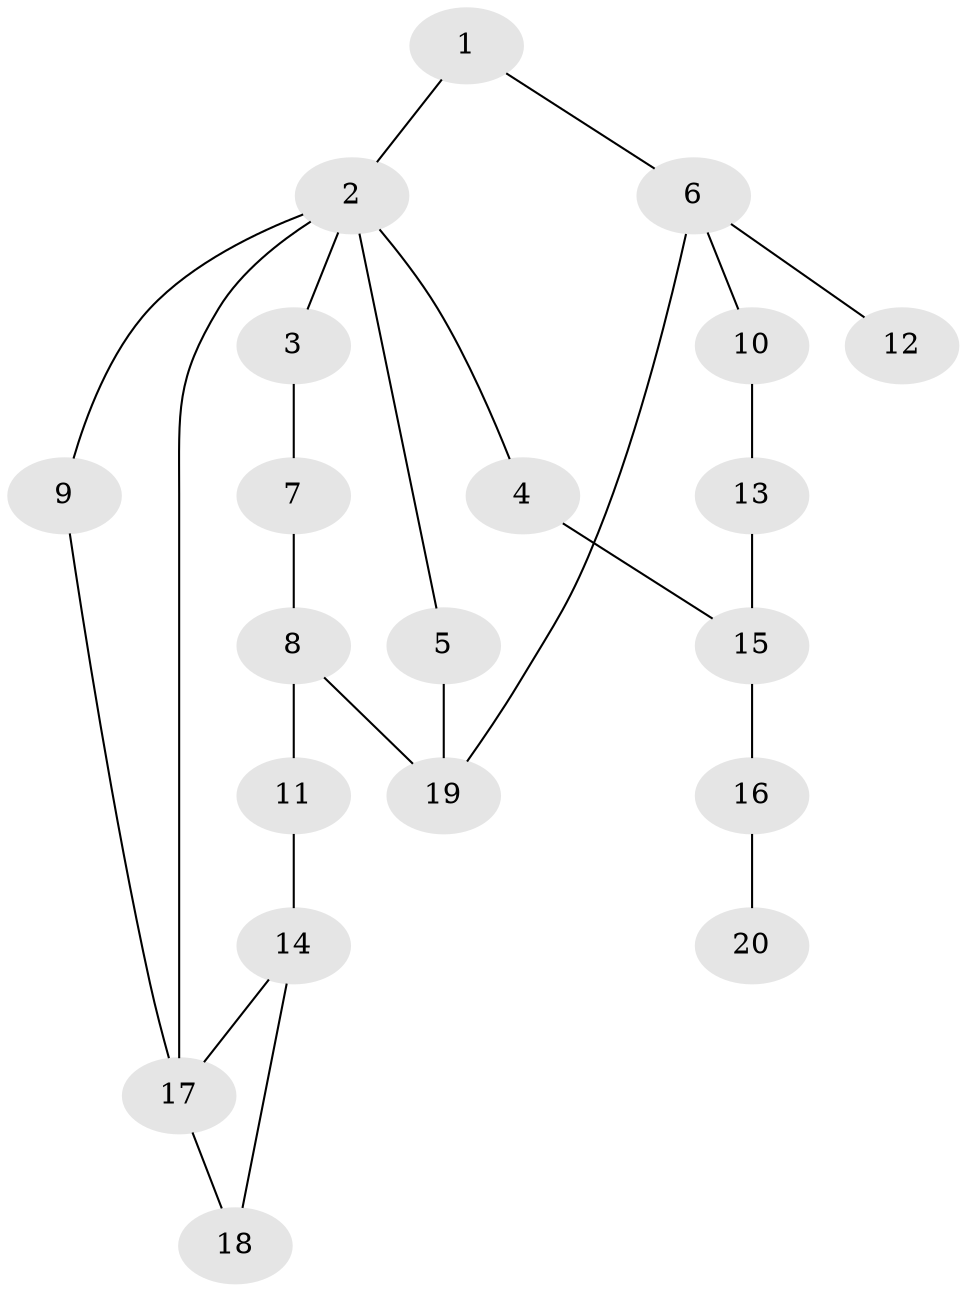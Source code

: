// Generated by graph-tools (version 1.1) at 2025/46/02/15/25 05:46:28]
// undirected, 20 vertices, 25 edges
graph export_dot {
graph [start="1"]
  node [color=gray90,style=filled];
  1;
  2;
  3;
  4;
  5;
  6;
  7;
  8;
  9;
  10;
  11;
  12;
  13;
  14;
  15;
  16;
  17;
  18;
  19;
  20;
  1 -- 2;
  1 -- 6;
  2 -- 3;
  2 -- 4;
  2 -- 5;
  2 -- 9;
  2 -- 17;
  3 -- 7;
  4 -- 15;
  5 -- 19;
  6 -- 10;
  6 -- 12;
  6 -- 19;
  7 -- 8;
  8 -- 11;
  8 -- 19;
  9 -- 17;
  10 -- 13;
  11 -- 14;
  13 -- 15;
  14 -- 17;
  14 -- 18;
  15 -- 16;
  16 -- 20;
  17 -- 18;
}
